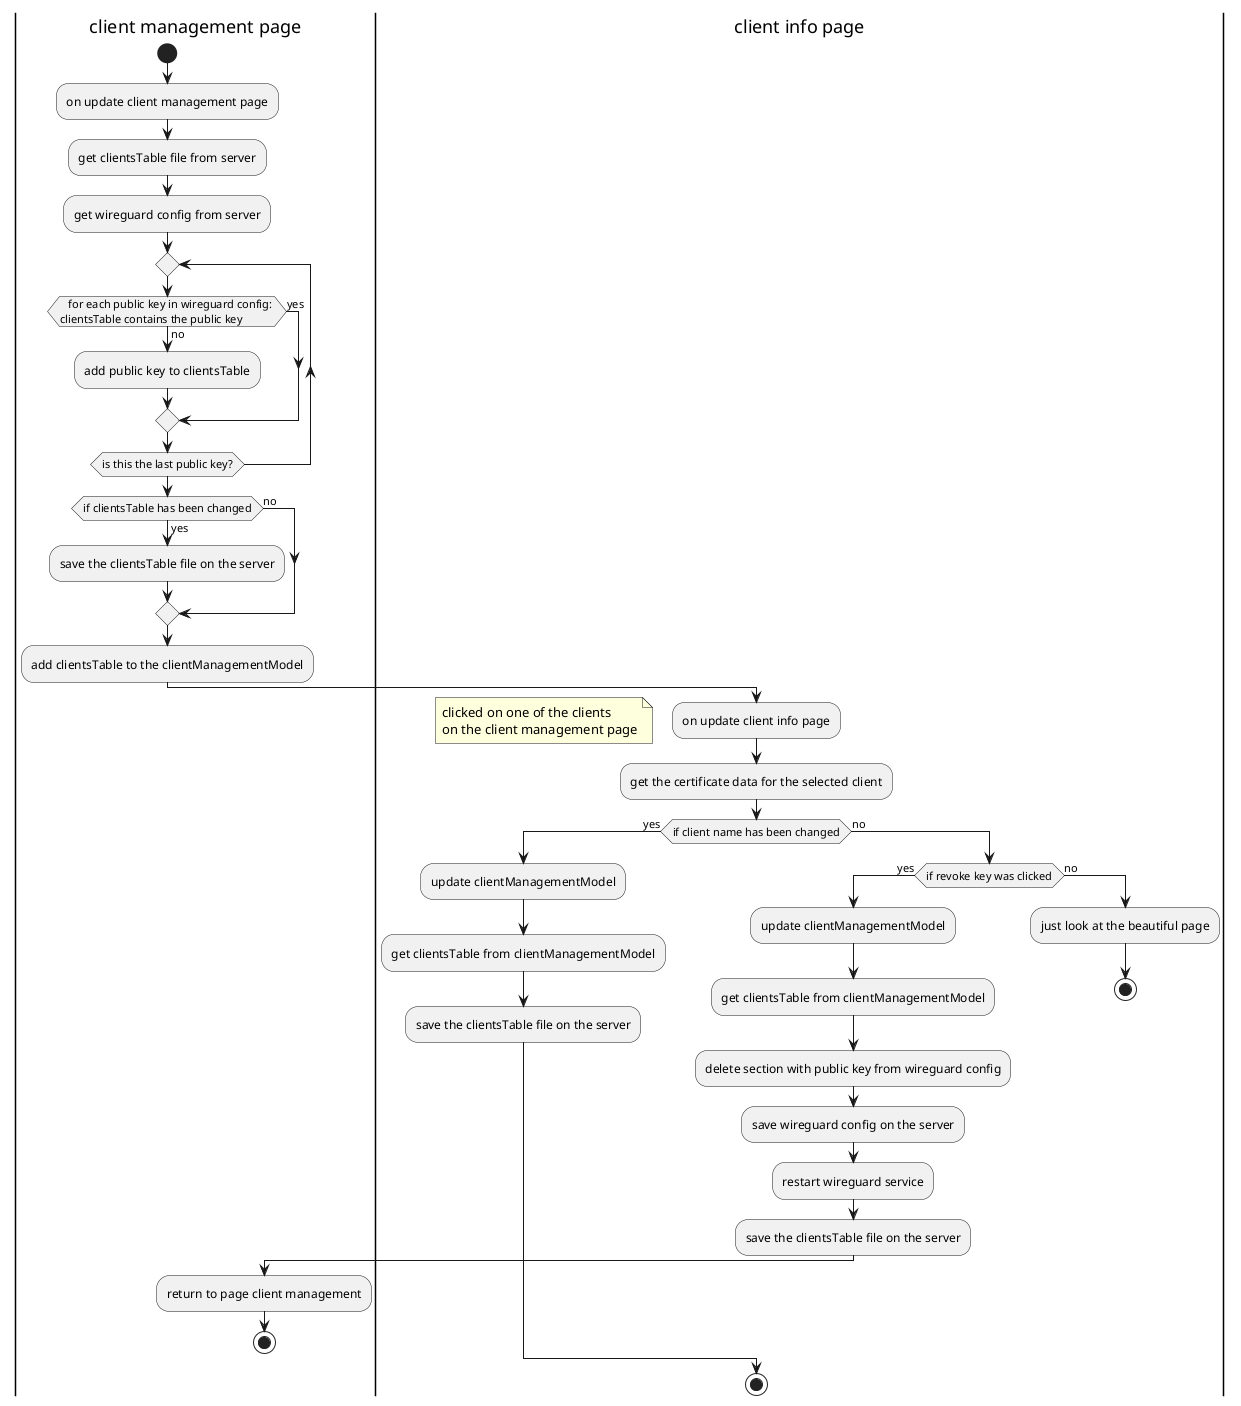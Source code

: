 @startuml wireGuardRevokeClientCertificate

|client management page|
start

:on update client management page;
:get clientsTable file from server;
:get wireguard config from server;

repeat

if (   for each public key in wireguard config: 
clientsTable contains the public key) then (yes)
else (no)
    :add public key to clientsTable;
endif

repeat while (is this the last public key?)

if (if clientsTable has been changed) then (yes)
    :save the clientsTable file on the server;
else (no)
endif

:add clientsTable to the clientManagementModel;

|client info page|
:on update client info page;
floating note
    clicked on one of the clients 
    on the client management page
end note

:get the certificate data for the selected client;
if (if client name has been changed) then (yes)
    :update clientManagementModel;
    :get clientsTable from clientManagementModel;
    :save the clientsTable file on the server;
else (no)
    if (if revoke key was clicked) then (yes)
        :update clientManagementModel;
        :get clientsTable from clientManagementModel;

        :delete section with public key from wireguard config;
        :save wireguard config on the server;
        :restart wireguard service;

        :save the clientsTable file on the server;
        |client management page|
        :return to page client management;
        stop
    else (no)
        |client info page|
        :just look at the beautiful page;
        stop
    endif
endif
stop
@enduml